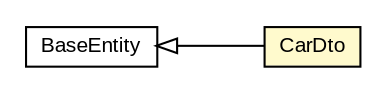 #!/usr/local/bin/dot
#
# Class diagram 
# Generated by UMLGraph version R5_6-24-gf6e263 (http://www.umlgraph.org/)
#

digraph G {
	edge [fontname="arial",fontsize=10,labelfontname="arial",labelfontsize=10];
	node [fontname="arial",fontsize=10,shape=plaintext];
	nodesep=0.25;
	ranksep=0.5;
	rankdir=LR;
	// com.gwtplatform.carstore.shared.dto.CarDto
	c157257 [label=<<table title="com.gwtplatform.carstore.shared.dto.CarDto" border="0" cellborder="1" cellspacing="0" cellpadding="2" port="p" bgcolor="lemonChiffon" href="./CarDto.html">
		<tr><td><table border="0" cellspacing="0" cellpadding="1">
<tr><td align="center" balign="center"> CarDto </td></tr>
		</table></td></tr>
		</table>>, URL="./CarDto.html", fontname="arial", fontcolor="black", fontsize=10.0];
	// com.gwtplatform.carstore.shared.dto.BaseEntity
	c157258 [label=<<table title="com.gwtplatform.carstore.shared.dto.BaseEntity" border="0" cellborder="1" cellspacing="0" cellpadding="2" port="p" href="./BaseEntity.html">
		<tr><td><table border="0" cellspacing="0" cellpadding="1">
<tr><td align="center" balign="center"> BaseEntity </td></tr>
		</table></td></tr>
		</table>>, URL="./BaseEntity.html", fontname="arial", fontcolor="black", fontsize=10.0];
	//com.gwtplatform.carstore.shared.dto.CarDto extends com.gwtplatform.carstore.shared.dto.BaseEntity
	c157258:p -> c157257:p [dir=back,arrowtail=empty];
}


